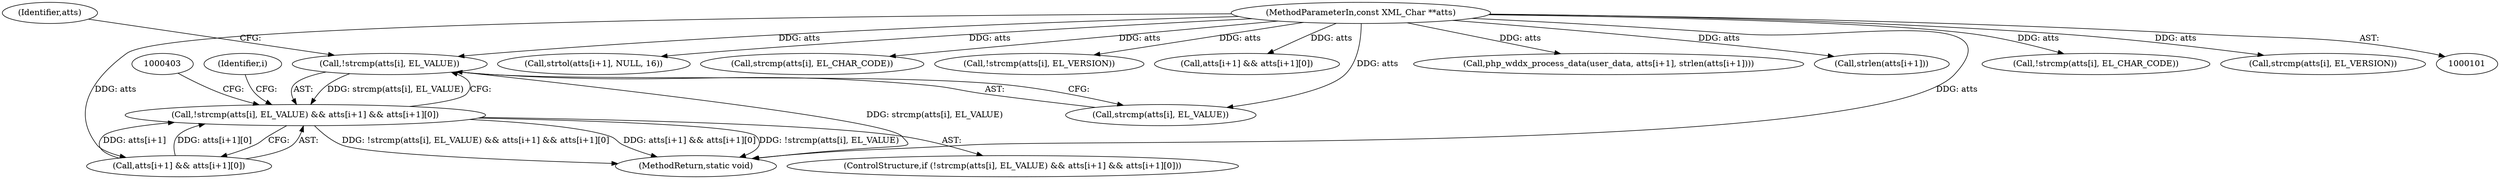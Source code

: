 digraph "0_php_2aae60461c2ff7b7fbcdd194c789ac841d0747d7@API" {
"1000381" [label="(Call,!strcmp(atts[i], EL_VALUE))"];
"1000104" [label="(MethodParameterIn,const XML_Char **atts)"];
"1000380" [label="(Call,!strcmp(atts[i], EL_VALUE) && atts[i+1] && atts[i+1][0])"];
"1000377" [label="(Identifier,i)"];
"1000379" [label="(ControlStructure,if (!strcmp(atts[i], EL_VALUE) && atts[i+1] && atts[i+1][0]))"];
"1000387" [label="(Call,atts[i+1] && atts[i+1][0])"];
"1000284" [label="(Call,strtol(atts[i+1], NULL, 16))"];
"1000104" [label="(MethodParameterIn,const XML_Char **atts)"];
"1000381" [label="(Call,!strcmp(atts[i], EL_VALUE))"];
"1000452" [label="(MethodReturn,static void)"];
"1000257" [label="(Call,strcmp(atts[i], EL_CHAR_CODE))"];
"1000380" [label="(Call,!strcmp(atts[i], EL_VALUE) && atts[i+1] && atts[i+1][0])"];
"1000133" [label="(Call,!strcmp(atts[i], EL_VERSION))"];
"1000262" [label="(Call,atts[i+1] && atts[i+1][0])"];
"1000409" [label="(Call,php_wddx_process_data(user_data, atts[i+1], strlen(atts[i+1])))"];
"1000416" [label="(Call,strlen(atts[i+1]))"];
"1000389" [label="(Identifier,atts)"];
"1000382" [label="(Call,strcmp(atts[i], EL_VALUE))"];
"1000256" [label="(Call,!strcmp(atts[i], EL_CHAR_CODE))"];
"1000134" [label="(Call,strcmp(atts[i], EL_VERSION))"];
"1000381" -> "1000380"  [label="AST: "];
"1000381" -> "1000382"  [label="CFG: "];
"1000382" -> "1000381"  [label="AST: "];
"1000389" -> "1000381"  [label="CFG: "];
"1000380" -> "1000381"  [label="CFG: "];
"1000381" -> "1000452"  [label="DDG: strcmp(atts[i], EL_VALUE)"];
"1000381" -> "1000380"  [label="DDG: strcmp(atts[i], EL_VALUE)"];
"1000104" -> "1000381"  [label="DDG: atts"];
"1000104" -> "1000101"  [label="AST: "];
"1000104" -> "1000452"  [label="DDG: atts"];
"1000104" -> "1000133"  [label="DDG: atts"];
"1000104" -> "1000134"  [label="DDG: atts"];
"1000104" -> "1000256"  [label="DDG: atts"];
"1000104" -> "1000257"  [label="DDG: atts"];
"1000104" -> "1000262"  [label="DDG: atts"];
"1000104" -> "1000284"  [label="DDG: atts"];
"1000104" -> "1000382"  [label="DDG: atts"];
"1000104" -> "1000387"  [label="DDG: atts"];
"1000104" -> "1000409"  [label="DDG: atts"];
"1000104" -> "1000416"  [label="DDG: atts"];
"1000380" -> "1000379"  [label="AST: "];
"1000380" -> "1000387"  [label="CFG: "];
"1000387" -> "1000380"  [label="AST: "];
"1000403" -> "1000380"  [label="CFG: "];
"1000377" -> "1000380"  [label="CFG: "];
"1000380" -> "1000452"  [label="DDG: !strcmp(atts[i], EL_VALUE) && atts[i+1] && atts[i+1][0]"];
"1000380" -> "1000452"  [label="DDG: atts[i+1] && atts[i+1][0]"];
"1000380" -> "1000452"  [label="DDG: !strcmp(atts[i], EL_VALUE)"];
"1000387" -> "1000380"  [label="DDG: atts[i+1]"];
"1000387" -> "1000380"  [label="DDG: atts[i+1][0]"];
}
